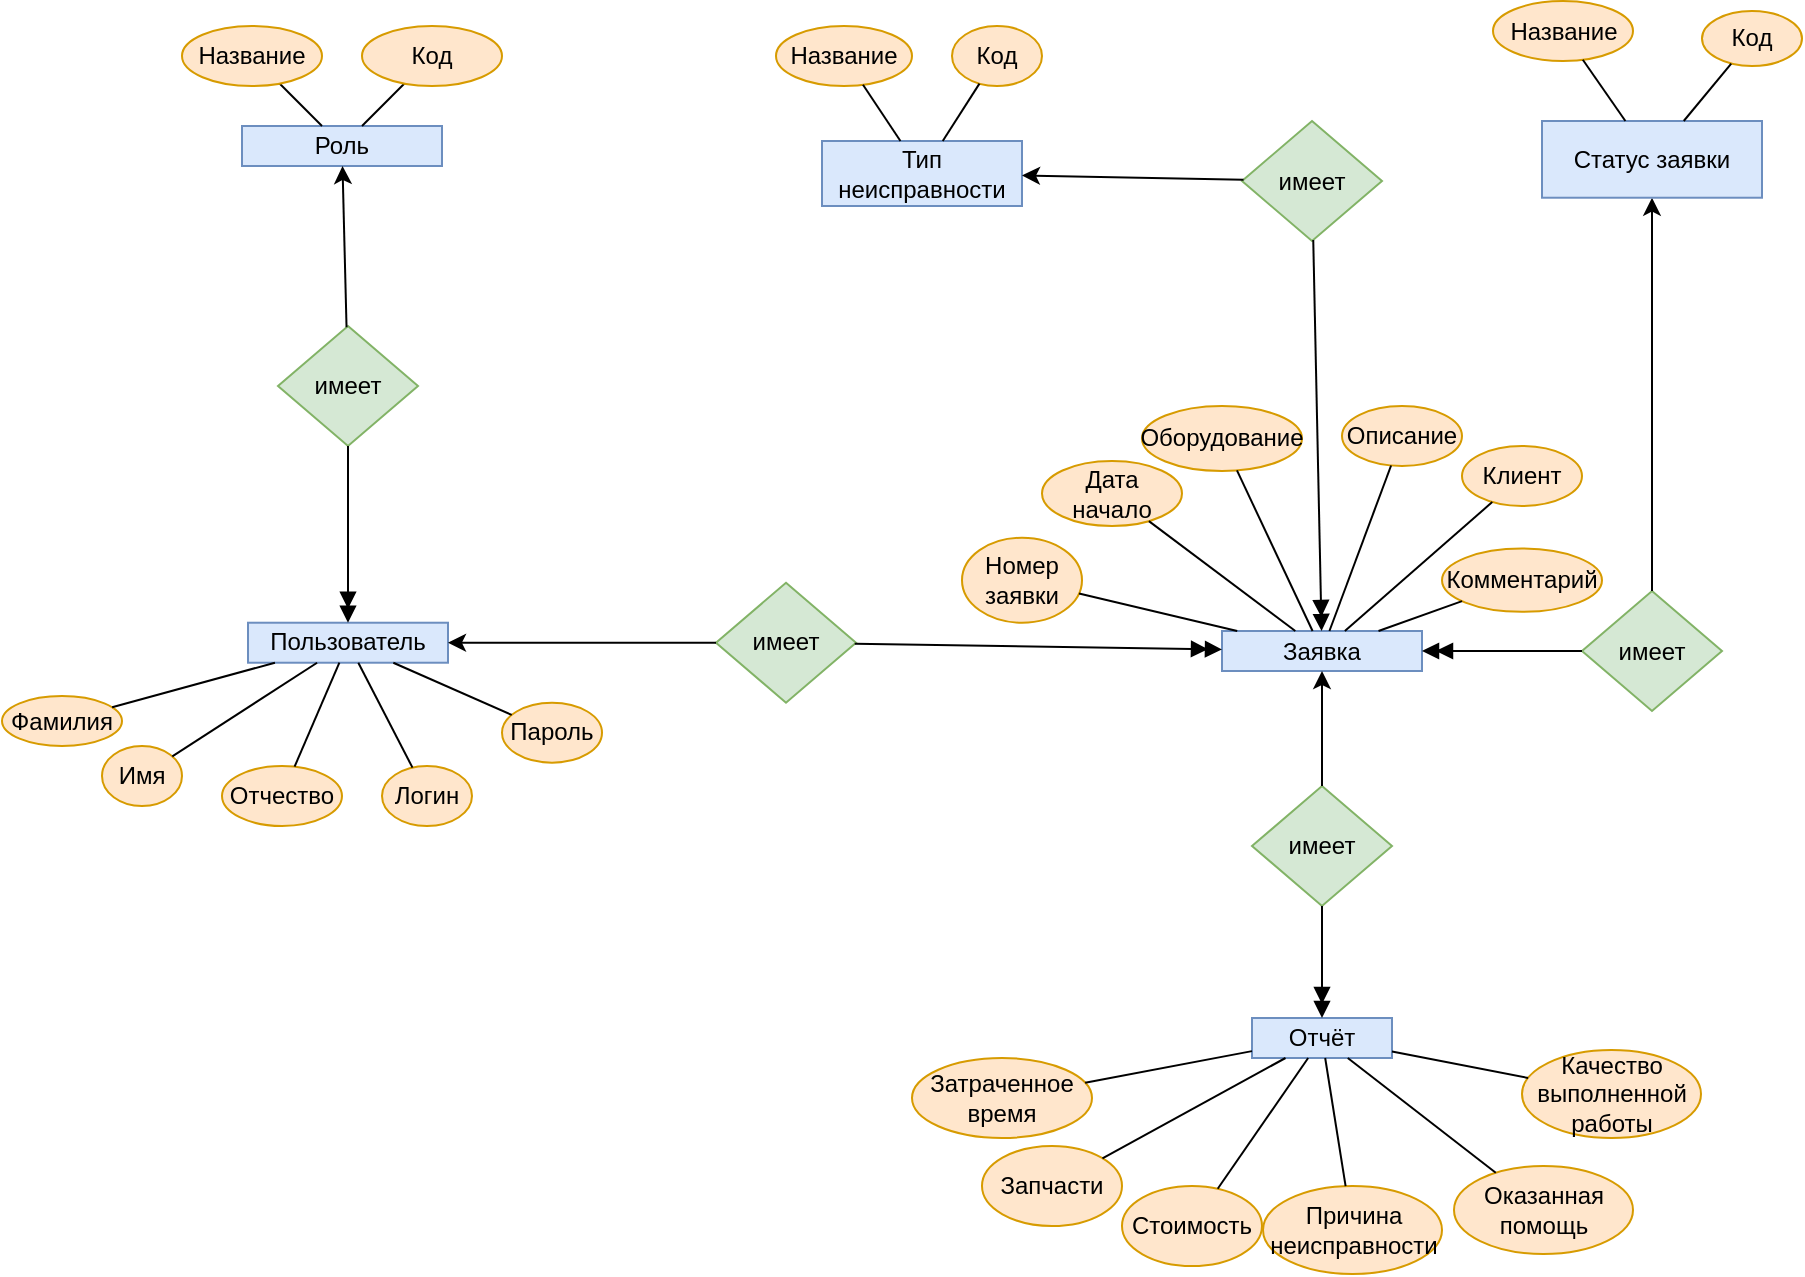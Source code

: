 <mxfile version="24.2.3" type="device" pages="3">
  <diagram name="ER" id="6vC1Y5nHCcKXxbEWwFZk">
    <mxGraphModel dx="1035" dy="1720" grid="1" gridSize="10" guides="1" tooltips="1" connect="1" arrows="1" fold="1" page="1" pageScale="1" pageWidth="827" pageHeight="1169" math="0" shadow="0">
      <root>
        <mxCell id="0" />
        <mxCell id="1" parent="0" />
        <mxCell id="_WwC-RGQkxPJL2uVazmo-1" value="Заявка" style="rounded=0;whiteSpace=wrap;html=1;fillColor=#dae8fc;strokeColor=#6c8ebf;" parent="1" vertex="1">
          <mxGeometry x="1080" y="-797.5" width="100" height="20" as="geometry" />
        </mxCell>
        <mxCell id="_WwC-RGQkxPJL2uVazmo-2" value="Номер заявки" style="ellipse;whiteSpace=wrap;html=1;fillColor=#ffe6cc;strokeColor=#d79b00;" parent="1" vertex="1">
          <mxGeometry x="950" y="-844.14" width="60" height="42.5" as="geometry" />
        </mxCell>
        <mxCell id="_WwC-RGQkxPJL2uVazmo-3" value="Дата начало" style="ellipse;whiteSpace=wrap;html=1;fillColor=#ffe6cc;strokeColor=#d79b00;" parent="1" vertex="1">
          <mxGeometry x="990" y="-882.5" width="70" height="32.5" as="geometry" />
        </mxCell>
        <mxCell id="_WwC-RGQkxPJL2uVazmo-4" value="Оборудование" style="ellipse;whiteSpace=wrap;html=1;fillColor=#ffe6cc;strokeColor=#d79b00;" parent="1" vertex="1">
          <mxGeometry x="1040" y="-910" width="80" height="32.5" as="geometry" />
        </mxCell>
        <mxCell id="_WwC-RGQkxPJL2uVazmo-5" value="" style="endArrow=none;html=1;" parent="1" source="_WwC-RGQkxPJL2uVazmo-2" target="_WwC-RGQkxPJL2uVazmo-1" edge="1">
          <mxGeometry width="50" height="50" relative="1" as="geometry">
            <mxPoint x="496.59" y="-897.507" as="sourcePoint" />
            <mxPoint x="1111.111" y="-847.5" as="targetPoint" />
          </mxGeometry>
        </mxCell>
        <mxCell id="_WwC-RGQkxPJL2uVazmo-6" value="" style="endArrow=none;html=1;" parent="1" source="_WwC-RGQkxPJL2uVazmo-3" target="_WwC-RGQkxPJL2uVazmo-1" edge="1">
          <mxGeometry width="50" height="50" relative="1" as="geometry">
            <mxPoint x="1122.35" y="-897.528" as="sourcePoint" />
            <mxPoint x="1123.571" y="-847.5" as="targetPoint" />
          </mxGeometry>
        </mxCell>
        <mxCell id="_WwC-RGQkxPJL2uVazmo-7" value="" style="endArrow=none;html=1;" parent="1" source="_WwC-RGQkxPJL2uVazmo-4" target="_WwC-RGQkxPJL2uVazmo-1" edge="1">
          <mxGeometry width="50" height="50" relative="1" as="geometry">
            <mxPoint x="1222.385" y="-896.659" as="sourcePoint" />
            <mxPoint x="1150" y="-847.5" as="targetPoint" />
          </mxGeometry>
        </mxCell>
        <mxCell id="_WwC-RGQkxPJL2uVazmo-8" value="Тип неисправности" style="rounded=0;whiteSpace=wrap;html=1;fillColor=#dae8fc;strokeColor=#6c8ebf;" parent="1" vertex="1">
          <mxGeometry x="880" y="-1042.5" width="100" height="32.5" as="geometry" />
        </mxCell>
        <mxCell id="_WwC-RGQkxPJL2uVazmo-9" value="Название" style="ellipse;whiteSpace=wrap;html=1;fillColor=#ffe6cc;strokeColor=#d79b00;" parent="1" vertex="1">
          <mxGeometry x="857" y="-1100" width="68" height="30" as="geometry" />
        </mxCell>
        <mxCell id="_WwC-RGQkxPJL2uVazmo-10" value="Код" style="ellipse;whiteSpace=wrap;html=1;fillColor=#ffe6cc;strokeColor=#d79b00;" parent="1" vertex="1">
          <mxGeometry x="945" y="-1100" width="45" height="30" as="geometry" />
        </mxCell>
        <mxCell id="_WwC-RGQkxPJL2uVazmo-11" value="" style="endArrow=none;html=1;" parent="1" source="_WwC-RGQkxPJL2uVazmo-9" target="_WwC-RGQkxPJL2uVazmo-8" edge="1">
          <mxGeometry width="50" height="50" relative="1" as="geometry">
            <mxPoint x="316.59" y="-1172.507" as="sourcePoint" />
            <mxPoint x="931.111" y="-1122.5" as="targetPoint" />
          </mxGeometry>
        </mxCell>
        <mxCell id="_WwC-RGQkxPJL2uVazmo-12" value="" style="endArrow=none;html=1;" parent="1" source="_WwC-RGQkxPJL2uVazmo-10" target="_WwC-RGQkxPJL2uVazmo-8" edge="1">
          <mxGeometry width="50" height="50" relative="1" as="geometry">
            <mxPoint x="942.35" y="-1172.528" as="sourcePoint" />
            <mxPoint x="943.571" y="-1122.5" as="targetPoint" />
          </mxGeometry>
        </mxCell>
        <mxCell id="_WwC-RGQkxPJL2uVazmo-18" value="Пользователь" style="rounded=0;whiteSpace=wrap;html=1;fillColor=#dae8fc;strokeColor=#6c8ebf;" parent="1" vertex="1">
          <mxGeometry x="593" y="-801.64" width="100" height="20" as="geometry" />
        </mxCell>
        <mxCell id="_WwC-RGQkxPJL2uVazmo-19" value="Фамилия" style="ellipse;whiteSpace=wrap;html=1;fillColor=#ffe6cc;strokeColor=#d79b00;" parent="1" vertex="1">
          <mxGeometry x="470" y="-765" width="60" height="25" as="geometry" />
        </mxCell>
        <mxCell id="_WwC-RGQkxPJL2uVazmo-20" value="" style="endArrow=none;html=1;" parent="1" source="_WwC-RGQkxPJL2uVazmo-19" target="_WwC-RGQkxPJL2uVazmo-18" edge="1">
          <mxGeometry width="50" height="50" relative="1" as="geometry">
            <mxPoint x="703" y="-931.64" as="sourcePoint" />
            <mxPoint x="770.817" y="-953.218" as="targetPoint" />
          </mxGeometry>
        </mxCell>
        <mxCell id="_WwC-RGQkxPJL2uVazmo-21" value="Логин" style="ellipse;whiteSpace=wrap;html=1;fillColor=#ffe6cc;strokeColor=#d79b00;" parent="1" vertex="1">
          <mxGeometry x="660" y="-730" width="45" height="30" as="geometry" />
        </mxCell>
        <mxCell id="_WwC-RGQkxPJL2uVazmo-22" value="Пароль" style="ellipse;whiteSpace=wrap;html=1;fillColor=#ffe6cc;strokeColor=#d79b00;" parent="1" vertex="1">
          <mxGeometry x="720" y="-761.64" width="50" height="30" as="geometry" />
        </mxCell>
        <mxCell id="_WwC-RGQkxPJL2uVazmo-23" value="" style="endArrow=none;html=1;" parent="1" source="_WwC-RGQkxPJL2uVazmo-21" target="_WwC-RGQkxPJL2uVazmo-18" edge="1">
          <mxGeometry width="50" height="50" relative="1" as="geometry">
            <mxPoint x="543.265" y="-816.832" as="sourcePoint" />
            <mxPoint x="621.889" y="-791.64" as="targetPoint" />
          </mxGeometry>
        </mxCell>
        <mxCell id="_WwC-RGQkxPJL2uVazmo-24" value="" style="endArrow=none;html=1;" parent="1" source="_WwC-RGQkxPJL2uVazmo-18" target="_WwC-RGQkxPJL2uVazmo-22" edge="1">
          <mxGeometry width="50" height="50" relative="1" as="geometry">
            <mxPoint x="636.388" y="-711.586" as="sourcePoint" />
            <mxPoint x="650.647" y="-771.64" as="targetPoint" />
          </mxGeometry>
        </mxCell>
        <mxCell id="_WwC-RGQkxPJL2uVazmo-28" value="имеет" style="rhombus;whiteSpace=wrap;html=1;fillColor=#d5e8d4;strokeColor=#82b366;" parent="1" vertex="1">
          <mxGeometry x="1090" y="-1052.5" width="70" height="60" as="geometry" />
        </mxCell>
        <mxCell id="_WwC-RGQkxPJL2uVazmo-29" value="" style="endArrow=classic;html=1;rounded=0;" parent="1" source="_WwC-RGQkxPJL2uVazmo-28" target="_WwC-RGQkxPJL2uVazmo-8" edge="1">
          <mxGeometry width="50" height="50" relative="1" as="geometry">
            <mxPoint x="1162.69" y="-814.051" as="sourcePoint" />
            <mxPoint x="1272" y="-1008.269" as="targetPoint" />
          </mxGeometry>
        </mxCell>
        <mxCell id="_WwC-RGQkxPJL2uVazmo-30" value="" style="endArrow=doubleBlock;html=1;rounded=0;endFill=1;" parent="1" source="_WwC-RGQkxPJL2uVazmo-28" target="_WwC-RGQkxPJL2uVazmo-1" edge="1">
          <mxGeometry width="50" height="50" relative="1" as="geometry">
            <mxPoint x="1122" y="-1032.5" as="sourcePoint" />
            <mxPoint x="1100" y="-852.5" as="targetPoint" />
          </mxGeometry>
        </mxCell>
        <mxCell id="_WwC-RGQkxPJL2uVazmo-31" value="имеет" style="rhombus;whiteSpace=wrap;html=1;fillColor=#d5e8d4;strokeColor=#82b366;" parent="1" vertex="1">
          <mxGeometry x="827" y="-821.64" width="70" height="60" as="geometry" />
        </mxCell>
        <mxCell id="_WwC-RGQkxPJL2uVazmo-32" value="" style="endArrow=doubleBlock;html=1;rounded=0;endFill=1;" parent="1" source="_WwC-RGQkxPJL2uVazmo-31" target="_WwC-RGQkxPJL2uVazmo-1" edge="1">
          <mxGeometry width="50" height="50" relative="1" as="geometry">
            <mxPoint x="564.432" y="-827.727" as="sourcePoint" />
            <mxPoint x="670" y="-810.608" as="targetPoint" />
          </mxGeometry>
        </mxCell>
        <mxCell id="_WwC-RGQkxPJL2uVazmo-33" value="" style="endArrow=classic;html=1;rounded=0;" parent="1" source="_WwC-RGQkxPJL2uVazmo-31" target="_WwC-RGQkxPJL2uVazmo-18" edge="1">
          <mxGeometry width="50" height="50" relative="1" as="geometry">
            <mxPoint x="905.411" y="-766.434" as="sourcePoint" />
            <mxPoint x="780" y="-806.41" as="targetPoint" />
          </mxGeometry>
        </mxCell>
        <mxCell id="_WwC-RGQkxPJL2uVazmo-34" value="Роль" style="rounded=0;whiteSpace=wrap;html=1;fillColor=#dae8fc;strokeColor=#6c8ebf;" parent="1" vertex="1">
          <mxGeometry x="590" y="-1050" width="100" height="20" as="geometry" />
        </mxCell>
        <mxCell id="_WwC-RGQkxPJL2uVazmo-35" value="имеет" style="rhombus;whiteSpace=wrap;html=1;fillColor=#d5e8d4;strokeColor=#82b366;" parent="1" vertex="1">
          <mxGeometry x="608" y="-950" width="70" height="60" as="geometry" />
        </mxCell>
        <mxCell id="_WwC-RGQkxPJL2uVazmo-36" style="edgeStyle=none;rounded=0;orthogonalLoop=1;jettySize=auto;html=1;endArrow=none;endFill=0;" parent="1" source="_WwC-RGQkxPJL2uVazmo-37" target="_WwC-RGQkxPJL2uVazmo-34" edge="1">
          <mxGeometry relative="1" as="geometry" />
        </mxCell>
        <mxCell id="_WwC-RGQkxPJL2uVazmo-37" value="Код" style="ellipse;whiteSpace=wrap;html=1;fillColor=#ffe6cc;strokeColor=#d79b00;" parent="1" vertex="1">
          <mxGeometry x="650" y="-1100" width="70" height="30" as="geometry" />
        </mxCell>
        <mxCell id="_WwC-RGQkxPJL2uVazmo-38" style="edgeStyle=none;rounded=0;orthogonalLoop=1;jettySize=auto;html=1;endArrow=none;endFill=0;" parent="1" source="_WwC-RGQkxPJL2uVazmo-39" target="_WwC-RGQkxPJL2uVazmo-34" edge="1">
          <mxGeometry relative="1" as="geometry" />
        </mxCell>
        <mxCell id="_WwC-RGQkxPJL2uVazmo-39" value="Название" style="ellipse;whiteSpace=wrap;html=1;fillColor=#ffe6cc;strokeColor=#d79b00;" parent="1" vertex="1">
          <mxGeometry x="560" y="-1100" width="70" height="30" as="geometry" />
        </mxCell>
        <mxCell id="_WwC-RGQkxPJL2uVazmo-40" value="" style="endArrow=doubleBlock;html=1;rounded=0;endFill=1;" parent="1" source="_WwC-RGQkxPJL2uVazmo-35" target="_WwC-RGQkxPJL2uVazmo-18" edge="1">
          <mxGeometry width="50" height="50" relative="1" as="geometry">
            <mxPoint x="830.635" y="-784.455" as="sourcePoint" />
            <mxPoint x="703" y="-782.432" as="targetPoint" />
          </mxGeometry>
        </mxCell>
        <mxCell id="_WwC-RGQkxPJL2uVazmo-41" value="" style="endArrow=classic;html=1;rounded=0;" parent="1" source="_WwC-RGQkxPJL2uVazmo-35" target="_WwC-RGQkxPJL2uVazmo-34" edge="1">
          <mxGeometry width="50" height="50" relative="1" as="geometry">
            <mxPoint x="612.985" y="-896.844" as="sourcePoint" />
            <mxPoint x="645" y="-804" as="targetPoint" />
          </mxGeometry>
        </mxCell>
        <mxCell id="_WwC-RGQkxPJL2uVazmo-42" style="edgeStyle=orthogonalEdgeStyle;rounded=0;orthogonalLoop=1;jettySize=auto;html=1;exitX=0.5;exitY=1;exitDx=0;exitDy=0;" parent="1" edge="1">
          <mxGeometry relative="1" as="geometry">
            <mxPoint x="655" y="-660" as="sourcePoint" />
            <mxPoint x="655" y="-660" as="targetPoint" />
          </mxGeometry>
        </mxCell>
        <mxCell id="_WwC-RGQkxPJL2uVazmo-47" value="имеет" style="rhombus;whiteSpace=wrap;html=1;fillColor=#d5e8d4;strokeColor=#82b366;" parent="1" vertex="1">
          <mxGeometry x="1260" y="-817.5" width="70" height="60" as="geometry" />
        </mxCell>
        <mxCell id="_WwC-RGQkxPJL2uVazmo-48" value="" style="endArrow=classic;html=1;rounded=0;" parent="1" source="_WwC-RGQkxPJL2uVazmo-47" target="_WwC-RGQkxPJL2uVazmo-49" edge="1">
          <mxGeometry width="50" height="50" relative="1" as="geometry">
            <mxPoint x="1100.0" y="-1022.5" as="sourcePoint" />
            <mxPoint x="1290" y="-952.5" as="targetPoint" />
          </mxGeometry>
        </mxCell>
        <mxCell id="_WwC-RGQkxPJL2uVazmo-49" value="Статус заявки" style="rounded=0;whiteSpace=wrap;html=1;fillColor=#dae8fc;strokeColor=#6c8ebf;" parent="1" vertex="1">
          <mxGeometry x="1240" y="-1052.5" width="110" height="38.36" as="geometry" />
        </mxCell>
        <mxCell id="_WwC-RGQkxPJL2uVazmo-50" value="" style="endArrow=doubleBlock;html=1;rounded=0;endFill=1;" parent="1" source="_WwC-RGQkxPJL2uVazmo-47" target="_WwC-RGQkxPJL2uVazmo-1" edge="1">
          <mxGeometry width="50" height="50" relative="1" as="geometry">
            <mxPoint x="1135.654" y="-993.061" as="sourcePoint" />
            <mxPoint x="1139.778" y="-807.5" as="targetPoint" />
          </mxGeometry>
        </mxCell>
        <mxCell id="_WwC-RGQkxPJL2uVazmo-51" value="Код" style="ellipse;whiteSpace=wrap;html=1;fillColor=#ffe6cc;strokeColor=#d79b00;" parent="1" vertex="1">
          <mxGeometry x="1320" y="-1107.5" width="50" height="27.5" as="geometry" />
        </mxCell>
        <mxCell id="_WwC-RGQkxPJL2uVazmo-52" value="Название" style="ellipse;whiteSpace=wrap;html=1;fillColor=#ffe6cc;strokeColor=#d79b00;" parent="1" vertex="1">
          <mxGeometry x="1215.5" y="-1112.5" width="70" height="30" as="geometry" />
        </mxCell>
        <mxCell id="_WwC-RGQkxPJL2uVazmo-53" value="" style="endArrow=none;html=1;" parent="1" source="_WwC-RGQkxPJL2uVazmo-52" target="_WwC-RGQkxPJL2uVazmo-49" edge="1">
          <mxGeometry width="50" height="50" relative="1" as="geometry">
            <mxPoint x="983.19" y="-1073.38" as="sourcePoint" />
            <mxPoint x="948.462" y="-1032.5" as="targetPoint" />
          </mxGeometry>
        </mxCell>
        <mxCell id="_WwC-RGQkxPJL2uVazmo-54" value="" style="endArrow=none;html=1;" parent="1" source="_WwC-RGQkxPJL2uVazmo-51" target="_WwC-RGQkxPJL2uVazmo-49" edge="1">
          <mxGeometry width="50" height="50" relative="1" as="geometry">
            <mxPoint x="1376.073" y="-1069.882" as="sourcePoint" />
            <mxPoint x="1334.169" y="-1042.5" as="targetPoint" />
          </mxGeometry>
        </mxCell>
        <mxCell id="_WwC-RGQkxPJL2uVazmo-55" value="Описание" style="ellipse;whiteSpace=wrap;html=1;fillColor=#ffe6cc;strokeColor=#d79b00;" parent="1" vertex="1">
          <mxGeometry x="1140" y="-910" width="60" height="30" as="geometry" />
        </mxCell>
        <mxCell id="_WwC-RGQkxPJL2uVazmo-56" value="" style="endArrow=none;html=1;" parent="1" source="_WwC-RGQkxPJL2uVazmo-55" target="_WwC-RGQkxPJL2uVazmo-1" edge="1">
          <mxGeometry width="50" height="50" relative="1" as="geometry">
            <mxPoint x="1018.053" y="-834.222" as="sourcePoint" />
            <mxPoint x="1106.667" y="-807.5" as="targetPoint" />
          </mxGeometry>
        </mxCell>
        <mxCell id="_WwC-RGQkxPJL2uVazmo-57" value="Имя" style="ellipse;whiteSpace=wrap;html=1;fillColor=#ffe6cc;strokeColor=#d79b00;" parent="1" vertex="1">
          <mxGeometry x="520" y="-740" width="40" height="30" as="geometry" />
        </mxCell>
        <mxCell id="_WwC-RGQkxPJL2uVazmo-58" value="Отчество" style="ellipse;whiteSpace=wrap;html=1;fillColor=#ffe6cc;strokeColor=#d79b00;" parent="1" vertex="1">
          <mxGeometry x="580" y="-730" width="60" height="30" as="geometry" />
        </mxCell>
        <mxCell id="_WwC-RGQkxPJL2uVazmo-59" value="" style="endArrow=none;html=1;" parent="1" source="_WwC-RGQkxPJL2uVazmo-57" target="_WwC-RGQkxPJL2uVazmo-18" edge="1">
          <mxGeometry width="50" height="50" relative="1" as="geometry">
            <mxPoint x="538" y="-769" as="sourcePoint" />
            <mxPoint x="603" y="-776" as="targetPoint" />
          </mxGeometry>
        </mxCell>
        <mxCell id="_WwC-RGQkxPJL2uVazmo-60" value="" style="endArrow=none;html=1;" parent="1" source="_WwC-RGQkxPJL2uVazmo-58" target="_WwC-RGQkxPJL2uVazmo-18" edge="1">
          <mxGeometry width="50" height="50" relative="1" as="geometry">
            <mxPoint x="554" y="-738" as="sourcePoint" />
            <mxPoint x="630" y="-772" as="targetPoint" />
          </mxGeometry>
        </mxCell>
        <mxCell id="_WwC-RGQkxPJL2uVazmo-62" value="Отчёт" style="rounded=0;whiteSpace=wrap;html=1;fillColor=#dae8fc;strokeColor=#6c8ebf;" parent="1" vertex="1">
          <mxGeometry x="1095" y="-604" width="70" height="20" as="geometry" />
        </mxCell>
        <mxCell id="_WwC-RGQkxPJL2uVazmo-63" value="Клиент" style="ellipse;whiteSpace=wrap;html=1;fillColor=#ffe6cc;strokeColor=#d79b00;" parent="1" vertex="1">
          <mxGeometry x="1200" y="-890" width="60" height="30" as="geometry" />
        </mxCell>
        <mxCell id="_WwC-RGQkxPJL2uVazmo-64" value="" style="endArrow=none;html=1;" parent="1" source="_WwC-RGQkxPJL2uVazmo-63" target="_WwC-RGQkxPJL2uVazmo-1" edge="1">
          <mxGeometry width="50" height="50" relative="1" as="geometry">
            <mxPoint x="1106" y="-853" as="sourcePoint" />
            <mxPoint x="1136" y="-787" as="targetPoint" />
          </mxGeometry>
        </mxCell>
        <mxCell id="_WwC-RGQkxPJL2uVazmo-65" value="Комментарий" style="ellipse;whiteSpace=wrap;html=1;fillColor=#ffe6cc;strokeColor=#d79b00;" parent="1" vertex="1">
          <mxGeometry x="1190" y="-838.71" width="80" height="31.64" as="geometry" />
        </mxCell>
        <mxCell id="_WwC-RGQkxPJL2uVazmo-66" value="" style="endArrow=none;html=1;" parent="1" source="_WwC-RGQkxPJL2uVazmo-65" target="_WwC-RGQkxPJL2uVazmo-1" edge="1">
          <mxGeometry width="50" height="50" relative="1" as="geometry">
            <mxPoint x="1182" y="-853" as="sourcePoint" />
            <mxPoint x="1146" y="-787" as="targetPoint" />
          </mxGeometry>
        </mxCell>
        <mxCell id="_WwC-RGQkxPJL2uVazmo-68" value="имеет" style="rhombus;whiteSpace=wrap;html=1;fillColor=#d5e8d4;strokeColor=#82b366;" parent="1" vertex="1">
          <mxGeometry x="1095" y="-720" width="70" height="60" as="geometry" />
        </mxCell>
        <mxCell id="_WwC-RGQkxPJL2uVazmo-69" value="" style="endArrow=classic;html=1;rounded=0;" parent="1" source="_WwC-RGQkxPJL2uVazmo-68" target="_WwC-RGQkxPJL2uVazmo-1" edge="1">
          <mxGeometry width="50" height="50" relative="1" as="geometry">
            <mxPoint x="1305" y="-807" as="sourcePoint" />
            <mxPoint x="1305" y="-1004" as="targetPoint" />
          </mxGeometry>
        </mxCell>
        <mxCell id="_WwC-RGQkxPJL2uVazmo-70" value="" style="endArrow=doubleBlock;html=1;rounded=0;endFill=1;" parent="1" source="_WwC-RGQkxPJL2uVazmo-68" target="_WwC-RGQkxPJL2uVazmo-62" edge="1">
          <mxGeometry width="50" height="50" relative="1" as="geometry">
            <mxPoint x="1270" y="-777" as="sourcePoint" />
            <mxPoint x="1190" y="-777" as="targetPoint" />
          </mxGeometry>
        </mxCell>
        <mxCell id="_WwC-RGQkxPJL2uVazmo-71" value="Затраченное время" style="ellipse;whiteSpace=wrap;html=1;fillColor=#ffe6cc;strokeColor=#d79b00;" parent="1" vertex="1">
          <mxGeometry x="925" y="-584" width="90" height="40" as="geometry" />
        </mxCell>
        <mxCell id="_WwC-RGQkxPJL2uVazmo-72" value="" style="endArrow=none;html=1;" parent="1" source="_WwC-RGQkxPJL2uVazmo-71" target="_WwC-RGQkxPJL2uVazmo-62" edge="1">
          <mxGeometry width="50" height="50" relative="1" as="geometry">
            <mxPoint x="1018" y="-806" as="sourcePoint" />
            <mxPoint x="1098" y="-787" as="targetPoint" />
          </mxGeometry>
        </mxCell>
        <mxCell id="_WwC-RGQkxPJL2uVazmo-73" value="Запчасти" style="ellipse;whiteSpace=wrap;html=1;fillColor=#ffe6cc;strokeColor=#d79b00;" parent="1" vertex="1">
          <mxGeometry x="960" y="-540" width="70" height="40" as="geometry" />
        </mxCell>
        <mxCell id="_WwC-RGQkxPJL2uVazmo-74" value="" style="endArrow=none;html=1;" parent="1" source="_WwC-RGQkxPJL2uVazmo-73" target="_WwC-RGQkxPJL2uVazmo-62" edge="1">
          <mxGeometry width="50" height="50" relative="1" as="geometry">
            <mxPoint x="1056" y="-545" as="sourcePoint" />
            <mxPoint x="1119" y="-574" as="targetPoint" />
          </mxGeometry>
        </mxCell>
        <mxCell id="_WwC-RGQkxPJL2uVazmo-75" value="Стоимость" style="ellipse;whiteSpace=wrap;html=1;fillColor=#ffe6cc;strokeColor=#d79b00;" parent="1" vertex="1">
          <mxGeometry x="1030" y="-520" width="70" height="40" as="geometry" />
        </mxCell>
        <mxCell id="_WwC-RGQkxPJL2uVazmo-76" value="" style="endArrow=none;html=1;" parent="1" source="_WwC-RGQkxPJL2uVazmo-75" target="_WwC-RGQkxPJL2uVazmo-62" edge="1">
          <mxGeometry width="50" height="50" relative="1" as="geometry">
            <mxPoint x="1078" y="-527" as="sourcePoint" />
            <mxPoint x="1129" y="-574" as="targetPoint" />
          </mxGeometry>
        </mxCell>
        <mxCell id="_WwC-RGQkxPJL2uVazmo-77" value="Причина неисправности" style="ellipse;whiteSpace=wrap;html=1;fillColor=#ffe6cc;strokeColor=#d79b00;" parent="1" vertex="1">
          <mxGeometry x="1100.5" y="-520" width="89.5" height="44" as="geometry" />
        </mxCell>
        <mxCell id="_WwC-RGQkxPJL2uVazmo-78" value="" style="endArrow=none;html=1;" parent="1" source="_WwC-RGQkxPJL2uVazmo-77" target="_WwC-RGQkxPJL2uVazmo-62" edge="1">
          <mxGeometry width="50" height="50" relative="1" as="geometry">
            <mxPoint x="1140" y="-520" as="sourcePoint" />
            <mxPoint x="1140" y="-574" as="targetPoint" />
          </mxGeometry>
        </mxCell>
        <mxCell id="_WwC-RGQkxPJL2uVazmo-79" value="Оказанная помощь" style="ellipse;whiteSpace=wrap;html=1;fillColor=#ffe6cc;strokeColor=#d79b00;" parent="1" vertex="1">
          <mxGeometry x="1196" y="-530" width="89.5" height="44" as="geometry" />
        </mxCell>
        <mxCell id="_WwC-RGQkxPJL2uVazmo-80" value="Качество выполненной работы" style="ellipse;whiteSpace=wrap;html=1;fillColor=#ffe6cc;strokeColor=#d79b00;" parent="1" vertex="1">
          <mxGeometry x="1230" y="-588" width="89.5" height="44" as="geometry" />
        </mxCell>
        <mxCell id="_WwC-RGQkxPJL2uVazmo-81" value="" style="endArrow=none;html=1;" parent="1" source="_WwC-RGQkxPJL2uVazmo-79" target="_WwC-RGQkxPJL2uVazmo-62" edge="1">
          <mxGeometry width="50" height="50" relative="1" as="geometry">
            <mxPoint x="1152" y="-510" as="sourcePoint" />
            <mxPoint x="1142" y="-574" as="targetPoint" />
          </mxGeometry>
        </mxCell>
        <mxCell id="_WwC-RGQkxPJL2uVazmo-82" value="" style="endArrow=none;html=1;" parent="1" source="_WwC-RGQkxPJL2uVazmo-80" target="_WwC-RGQkxPJL2uVazmo-62" edge="1">
          <mxGeometry width="50" height="50" relative="1" as="geometry">
            <mxPoint x="1227" y="-517" as="sourcePoint" />
            <mxPoint x="1153" y="-574" as="targetPoint" />
          </mxGeometry>
        </mxCell>
      </root>
    </mxGraphModel>
  </diagram>
  <diagram id="9d_GZJQCuvmRgVf5LuNg" name="Первый алгоритм">
    <mxGraphModel dx="880" dy="468" grid="1" gridSize="10" guides="1" tooltips="1" connect="1" arrows="1" fold="1" page="1" pageScale="1" pageWidth="827" pageHeight="1169" math="0" shadow="0">
      <root>
        <mxCell id="0" />
        <mxCell id="1" parent="0" />
        <mxCell id="EVfKSVxC6wzV8V355IRK-1" style="edgeStyle=orthogonalEdgeStyle;rounded=0;orthogonalLoop=1;jettySize=auto;html=1;" edge="1" parent="1" source="EVfKSVxC6wzV8V355IRK-2" target="EVfKSVxC6wzV8V355IRK-6">
          <mxGeometry relative="1" as="geometry">
            <mxPoint x="670" y="120" as="targetPoint" />
          </mxGeometry>
        </mxCell>
        <mxCell id="EVfKSVxC6wzV8V355IRK-2" value="Начало&lt;br&gt;avg_date_time" style="ellipse;whiteSpace=wrap;html=1;" vertex="1" parent="1">
          <mxGeometry x="595" y="20" width="150" height="50" as="geometry" />
        </mxCell>
        <mxCell id="EVfKSVxC6wzV8V355IRK-3" style="edgeStyle=orthogonalEdgeStyle;rounded=0;orthogonalLoop=1;jettySize=auto;html=1;" edge="1" parent="1" source="EVfKSVxC6wzV8V355IRK-4" target="EVfKSVxC6wzV8V355IRK-10">
          <mxGeometry relative="1" as="geometry" />
        </mxCell>
        <mxCell id="EVfKSVxC6wzV8V355IRK-4" value="Прибавляем в &lt;br&gt;date_start время выполнение заявки" style="rounded=0;whiteSpace=wrap;html=1;" vertex="1" parent="1">
          <mxGeometry x="550" y="430" width="240" height="60" as="geometry" />
        </mxCell>
        <mxCell id="EVfKSVxC6wzV8V355IRK-5" style="edgeStyle=orthogonalEdgeStyle;rounded=0;orthogonalLoop=1;jettySize=auto;html=1;" edge="1" parent="1" source="EVfKSVxC6wzV8V355IRK-6" target="EVfKSVxC6wzV8V355IRK-8">
          <mxGeometry relative="1" as="geometry">
            <mxPoint x="670" y="240" as="targetPoint" />
          </mxGeometry>
        </mxCell>
        <mxCell id="EVfKSVxC6wzV8V355IRK-6" value="&lt;div&gt;date_start,&lt;br&gt;&lt;/div&gt;list_order,&lt;br&gt;avg_date_time" style="shape=parallelogram;perimeter=parallelogramPerimeter;whiteSpace=wrap;html=1;fixedSize=1;" vertex="1" parent="1">
          <mxGeometry x="610" y="110" width="120" height="60" as="geometry" />
        </mxCell>
        <mxCell id="EVfKSVxC6wzV8V355IRK-7" style="edgeStyle=orthogonalEdgeStyle;rounded=0;orthogonalLoop=1;jettySize=auto;html=1;" edge="1" parent="1" source="EVfKSVxC6wzV8V355IRK-8" target="EVfKSVxC6wzV8V355IRK-15">
          <mxGeometry relative="1" as="geometry">
            <mxPoint x="670" y="350" as="targetPoint" />
          </mxGeometry>
        </mxCell>
        <mxCell id="EVfKSVxC6wzV8V355IRK-8" value="Сумма времени выполнения заявок&lt;br&gt;&lt;br&gt;int i = 0; i &amp;lt; list_order.lenght; i++ Цикл выполняется пока не дойдет до конца списка" style="strokeWidth=2;html=1;shape=mxgraph.flowchart.loop_limit;whiteSpace=wrap;" vertex="1" parent="1">
          <mxGeometry x="538.75" y="190" width="262.5" height="90" as="geometry" />
        </mxCell>
        <mxCell id="EVfKSVxC6wzV8V355IRK-9" style="edgeStyle=orthogonalEdgeStyle;rounded=0;orthogonalLoop=1;jettySize=auto;html=1;" edge="1" parent="1" source="EVfKSVxC6wzV8V355IRK-10" target="EVfKSVxC6wzV8V355IRK-17">
          <mxGeometry relative="1" as="geometry">
            <mxPoint x="670" y="650" as="targetPoint" />
          </mxGeometry>
        </mxCell>
        <mxCell id="EVfKSVxC6wzV8V355IRK-10" value="Конец цикла" style="strokeWidth=2;html=1;shape=mxgraph.flowchart.loop_limit;whiteSpace=wrap;rotation=0;direction=west;" vertex="1" parent="1">
          <mxGeometry x="620" y="540" width="100" height="70" as="geometry" />
        </mxCell>
        <mxCell id="EVfKSVxC6wzV8V355IRK-11" style="edgeStyle=orthogonalEdgeStyle;rounded=0;orthogonalLoop=1;jettySize=auto;html=1;" edge="1" parent="1" source="EVfKSVxC6wzV8V355IRK-12" target="EVfKSVxC6wzV8V355IRK-13">
          <mxGeometry relative="1" as="geometry" />
        </mxCell>
        <mxCell id="EVfKSVxC6wzV8V355IRK-12" value="avg_date_time" style="strokeWidth=2;html=1;shape=mxgraph.flowchart.document2;whiteSpace=wrap;size=0.25;" vertex="1" parent="1">
          <mxGeometry x="620" y="730" width="100" height="60" as="geometry" />
        </mxCell>
        <mxCell id="EVfKSVxC6wzV8V355IRK-13" value="конец&lt;br&gt;avg_date_time" style="ellipse;whiteSpace=wrap;html=1;" vertex="1" parent="1">
          <mxGeometry x="595" y="835" width="150" height="50" as="geometry" />
        </mxCell>
        <mxCell id="EVfKSVxC6wzV8V355IRK-14" style="edgeStyle=orthogonalEdgeStyle;rounded=0;orthogonalLoop=1;jettySize=auto;html=1;" edge="1" parent="1" source="EVfKSVxC6wzV8V355IRK-15" target="EVfKSVxC6wzV8V355IRK-4">
          <mxGeometry relative="1" as="geometry" />
        </mxCell>
        <mxCell id="EVfKSVxC6wzV8V355IRK-15" value="Считаем время выполнение заявки&lt;br&gt;" style="rounded=0;whiteSpace=wrap;html=1;" vertex="1" parent="1">
          <mxGeometry x="550" y="310" width="240" height="60" as="geometry" />
        </mxCell>
        <mxCell id="EVfKSVxC6wzV8V355IRK-16" style="edgeStyle=orthogonalEdgeStyle;rounded=0;orthogonalLoop=1;jettySize=auto;html=1;" edge="1" parent="1" source="EVfKSVxC6wzV8V355IRK-17" target="EVfKSVxC6wzV8V355IRK-12">
          <mxGeometry relative="1" as="geometry" />
        </mxCell>
        <mxCell id="EVfKSVxC6wzV8V355IRK-17" value="date_start делим на количество элементов массива, заносим в avg_date_time&lt;br&gt;&amp;nbsp;" style="rounded=0;whiteSpace=wrap;html=1;" vertex="1" parent="1">
          <mxGeometry x="550" y="650" width="240" height="60" as="geometry" />
        </mxCell>
      </root>
    </mxGraphModel>
  </diagram>
  <diagram id="URt44ZbL1v5TVggtuHnD" name="Второй алгоритм">
    <mxGraphModel dx="1467" dy="780" grid="1" gridSize="10" guides="1" tooltips="1" connect="1" arrows="1" fold="1" page="1" pageScale="1" pageWidth="827" pageHeight="1169" math="0" shadow="0">
      <root>
        <mxCell id="0" />
        <mxCell id="1" parent="0" />
        <mxCell id="l5hVAPfx6Kg0p--psoKg-1" style="edgeStyle=orthogonalEdgeStyle;rounded=0;orthogonalLoop=1;jettySize=auto;html=1;entryX=0.5;entryY=0;entryDx=0;entryDy=0;" edge="1" parent="1" source="l5hVAPfx6Kg0p--psoKg-2" target="l5hVAPfx6Kg0p--psoKg-4">
          <mxGeometry relative="1" as="geometry" />
        </mxCell>
        <mxCell id="l5hVAPfx6Kg0p--psoKg-2" value="Начало" style="ellipse;whiteSpace=wrap;html=1;" vertex="1" parent="1">
          <mxGeometry x="310" y="200" width="120" height="80" as="geometry" />
        </mxCell>
        <mxCell id="l5hVAPfx6Kg0p--psoKg-3" value="" style="edgeStyle=orthogonalEdgeStyle;rounded=0;orthogonalLoop=1;jettySize=auto;html=1;" edge="1" parent="1" source="l5hVAPfx6Kg0p--psoKg-4" target="l5hVAPfx6Kg0p--psoKg-9">
          <mxGeometry relative="1" as="geometry" />
        </mxCell>
        <mxCell id="l5hVAPfx6Kg0p--psoKg-4" value="Логин, Пароль" style="shape=parallelogram;perimeter=parallelogramPerimeter;whiteSpace=wrap;html=1;fixedSize=1;" vertex="1" parent="1">
          <mxGeometry x="310" y="360" width="120" height="60" as="geometry" />
        </mxCell>
        <mxCell id="l5hVAPfx6Kg0p--psoKg-5" value="" style="edgeStyle=orthogonalEdgeStyle;rounded=0;orthogonalLoop=1;jettySize=auto;html=1;" edge="1" parent="1" source="l5hVAPfx6Kg0p--psoKg-9" target="l5hVAPfx6Kg0p--psoKg-12">
          <mxGeometry relative="1" as="geometry" />
        </mxCell>
        <mxCell id="l5hVAPfx6Kg0p--psoKg-6" value="нет" style="edgeLabel;html=1;align=center;verticalAlign=middle;resizable=0;points=[];" vertex="1" connectable="0" parent="l5hVAPfx6Kg0p--psoKg-5">
          <mxGeometry x="-0.05" y="-3" relative="1" as="geometry">
            <mxPoint as="offset" />
          </mxGeometry>
        </mxCell>
        <mxCell id="l5hVAPfx6Kg0p--psoKg-7" style="edgeStyle=orthogonalEdgeStyle;rounded=0;orthogonalLoop=1;jettySize=auto;html=1;" edge="1" parent="1" source="l5hVAPfx6Kg0p--psoKg-9" target="l5hVAPfx6Kg0p--psoKg-16">
          <mxGeometry relative="1" as="geometry">
            <mxPoint x="570" y="350" as="targetPoint" />
            <Array as="points">
              <mxPoint x="470" y="530" />
              <mxPoint x="470" y="360" />
            </Array>
          </mxGeometry>
        </mxCell>
        <mxCell id="l5hVAPfx6Kg0p--psoKg-8" value="да" style="edgeLabel;html=1;align=center;verticalAlign=middle;resizable=0;points=[];" vertex="1" connectable="0" parent="l5hVAPfx6Kg0p--psoKg-7">
          <mxGeometry x="-0.661" y="1" relative="1" as="geometry">
            <mxPoint x="1" y="-41" as="offset" />
          </mxGeometry>
        </mxCell>
        <mxCell id="l5hVAPfx6Kg0p--psoKg-9" value="Менеджер" style="rhombus;whiteSpace=wrap;html=1;" vertex="1" parent="1">
          <mxGeometry x="330" y="490" width="80" height="80" as="geometry" />
        </mxCell>
        <mxCell id="l5hVAPfx6Kg0p--psoKg-10" style="edgeStyle=orthogonalEdgeStyle;rounded=0;orthogonalLoop=1;jettySize=auto;html=1;entryX=0.5;entryY=0;entryDx=0;entryDy=0;" edge="1" parent="1" source="l5hVAPfx6Kg0p--psoKg-12" target="l5hVAPfx6Kg0p--psoKg-14">
          <mxGeometry relative="1" as="geometry" />
        </mxCell>
        <mxCell id="l5hVAPfx6Kg0p--psoKg-11" value="нет" style="edgeLabel;html=1;align=center;verticalAlign=middle;resizable=0;points=[];" vertex="1" connectable="0" parent="l5hVAPfx6Kg0p--psoKg-10">
          <mxGeometry x="-0.075" y="3" relative="1" as="geometry">
            <mxPoint as="offset" />
          </mxGeometry>
        </mxCell>
        <mxCell id="l5hVAPfx6Kg0p--psoKg-86" style="edgeStyle=orthogonalEdgeStyle;rounded=0;orthogonalLoop=1;jettySize=auto;html=1;entryX=0;entryY=0.5;entryDx=0;entryDy=0;" edge="1" parent="1" source="l5hVAPfx6Kg0p--psoKg-12" target="l5hVAPfx6Kg0p--psoKg-66">
          <mxGeometry relative="1" as="geometry">
            <Array as="points">
              <mxPoint x="490" y="690" />
              <mxPoint x="490" y="450" />
            </Array>
          </mxGeometry>
        </mxCell>
        <mxCell id="l5hVAPfx6Kg0p--psoKg-12" value="Работник" style="rhombus;whiteSpace=wrap;html=1;" vertex="1" parent="1">
          <mxGeometry x="330" y="650" width="80" height="80" as="geometry" />
        </mxCell>
        <mxCell id="l5hVAPfx6Kg0p--psoKg-13" style="edgeStyle=orthogonalEdgeStyle;rounded=0;orthogonalLoop=1;jettySize=auto;html=1;" edge="1" parent="1" source="l5hVAPfx6Kg0p--psoKg-14">
          <mxGeometry relative="1" as="geometry">
            <mxPoint x="370" y="320" as="targetPoint" />
            <Array as="points">
              <mxPoint x="260" y="850" />
              <mxPoint x="260" y="320" />
            </Array>
          </mxGeometry>
        </mxCell>
        <mxCell id="l5hVAPfx6Kg0p--psoKg-14" value="Не верно" style="shape=document;whiteSpace=wrap;html=1;boundedLbl=1;" vertex="1" parent="1">
          <mxGeometry x="310" y="810" width="120" height="80" as="geometry" />
        </mxCell>
        <mxCell id="l5hVAPfx6Kg0p--psoKg-15" value="" style="edgeStyle=orthogonalEdgeStyle;rounded=0;orthogonalLoop=1;jettySize=auto;html=1;" edge="1" parent="1" source="l5hVAPfx6Kg0p--psoKg-16" target="l5hVAPfx6Kg0p--psoKg-21">
          <mxGeometry relative="1" as="geometry" />
        </mxCell>
        <mxCell id="l5hVAPfx6Kg0p--psoKg-16" value="Просмотр списка" style="rounded=0;whiteSpace=wrap;html=1;" vertex="1" parent="1">
          <mxGeometry x="940" y="330" width="120" height="60" as="geometry" />
        </mxCell>
        <mxCell id="l5hVAPfx6Kg0p--psoKg-17" style="edgeStyle=orthogonalEdgeStyle;rounded=0;orthogonalLoop=1;jettySize=auto;html=1;" edge="1" parent="1" source="l5hVAPfx6Kg0p--psoKg-21">
          <mxGeometry relative="1" as="geometry">
            <mxPoint x="1130" y="500" as="targetPoint" />
          </mxGeometry>
        </mxCell>
        <mxCell id="l5hVAPfx6Kg0p--psoKg-18" value="да" style="edgeLabel;html=1;align=center;verticalAlign=middle;resizable=0;points=[];" vertex="1" connectable="0" parent="l5hVAPfx6Kg0p--psoKg-17">
          <mxGeometry x="-0.116" y="-2" relative="1" as="geometry">
            <mxPoint as="offset" />
          </mxGeometry>
        </mxCell>
        <mxCell id="l5hVAPfx6Kg0p--psoKg-19" value="" style="edgeStyle=orthogonalEdgeStyle;rounded=0;orthogonalLoop=1;jettySize=auto;html=1;" edge="1" parent="1" source="l5hVAPfx6Kg0p--psoKg-21" target="l5hVAPfx6Kg0p--psoKg-27">
          <mxGeometry relative="1" as="geometry" />
        </mxCell>
        <mxCell id="l5hVAPfx6Kg0p--psoKg-20" value="нет" style="edgeLabel;html=1;align=center;verticalAlign=middle;resizable=0;points=[];" vertex="1" connectable="0" parent="l5hVAPfx6Kg0p--psoKg-19">
          <mxGeometry x="-0.1" relative="1" as="geometry">
            <mxPoint as="offset" />
          </mxGeometry>
        </mxCell>
        <mxCell id="l5hVAPfx6Kg0p--psoKg-21" value="Кнопка создать заявку" style="rhombus;whiteSpace=wrap;html=1;rounded=0;" vertex="1" parent="1">
          <mxGeometry x="960" y="460" width="80" height="80" as="geometry" />
        </mxCell>
        <mxCell id="l5hVAPfx6Kg0p--psoKg-23" style="edgeStyle=orthogonalEdgeStyle;rounded=0;orthogonalLoop=1;jettySize=auto;html=1;" edge="1" parent="1" source="l5hVAPfx6Kg0p--psoKg-27">
          <mxGeometry relative="1" as="geometry">
            <mxPoint x="1140" y="670" as="targetPoint" />
          </mxGeometry>
        </mxCell>
        <mxCell id="l5hVAPfx6Kg0p--psoKg-24" value="да" style="edgeLabel;html=1;align=center;verticalAlign=middle;resizable=0;points=[];" vertex="1" connectable="0" parent="l5hVAPfx6Kg0p--psoKg-23">
          <mxGeometry x="-0.041" relative="1" as="geometry">
            <mxPoint as="offset" />
          </mxGeometry>
        </mxCell>
        <mxCell id="l5hVAPfx6Kg0p--psoKg-25" value="" style="edgeStyle=orthogonalEdgeStyle;rounded=0;orthogonalLoop=1;jettySize=auto;html=1;" edge="1" parent="1" source="l5hVAPfx6Kg0p--psoKg-92" target="l5hVAPfx6Kg0p--psoKg-38">
          <mxGeometry relative="1" as="geometry" />
        </mxCell>
        <mxCell id="l5hVAPfx6Kg0p--psoKg-26" value="нет" style="edgeLabel;html=1;align=center;verticalAlign=middle;resizable=0;points=[];" vertex="1" connectable="0" parent="l5hVAPfx6Kg0p--psoKg-25">
          <mxGeometry x="0.291" y="-1" relative="1" as="geometry">
            <mxPoint as="offset" />
          </mxGeometry>
        </mxCell>
        <mxCell id="l5hVAPfx6Kg0p--psoKg-27" value="Кнопка редактирования заявки" style="rhombus;whiteSpace=wrap;html=1;rounded=0;" vertex="1" parent="1">
          <mxGeometry x="945" y="620" width="110" height="100" as="geometry" />
        </mxCell>
        <mxCell id="l5hVAPfx6Kg0p--psoKg-28" style="edgeStyle=orthogonalEdgeStyle;rounded=0;orthogonalLoop=1;jettySize=auto;html=1;entryX=0.5;entryY=0;entryDx=0;entryDy=0;" edge="1" parent="1" source="l5hVAPfx6Kg0p--psoKg-29" target="l5hVAPfx6Kg0p--psoKg-16">
          <mxGeometry relative="1" as="geometry">
            <Array as="points">
              <mxPoint x="1210" y="240" />
              <mxPoint x="1000" y="240" />
            </Array>
          </mxGeometry>
        </mxCell>
        <mxCell id="l5hVAPfx6Kg0p--psoKg-29" value="Форма создания заявки" style="rounded=0;whiteSpace=wrap;html=1;" vertex="1" parent="1">
          <mxGeometry x="1130" y="470" width="120" height="60" as="geometry" />
        </mxCell>
        <mxCell id="l5hVAPfx6Kg0p--psoKg-30" style="edgeStyle=orthogonalEdgeStyle;rounded=0;orthogonalLoop=1;jettySize=auto;html=1;" edge="1" parent="1" source="l5hVAPfx6Kg0p--psoKg-95">
          <mxGeometry relative="1" as="geometry">
            <mxPoint x="850" y="360" as="targetPoint" />
            <Array as="points">
              <mxPoint x="1190" y="860" />
              <mxPoint x="850" y="860" />
            </Array>
          </mxGeometry>
        </mxCell>
        <mxCell id="l5hVAPfx6Kg0p--psoKg-31" value="Форма редактирования&lt;br&gt;заявки" style="rounded=0;whiteSpace=wrap;html=1;" vertex="1" parent="1">
          <mxGeometry x="1140" y="640" width="120" height="60" as="geometry" />
        </mxCell>
        <mxCell id="l5hVAPfx6Kg0p--psoKg-32" value="Всех заявок" style="strokeWidth=2;html=1;shape=mxgraph.flowchart.annotation_2;align=left;labelPosition=right;pointerEvents=1;dashed=1;" vertex="1" parent="1">
          <mxGeometry x="1060" y="300" width="50" height="100" as="geometry" />
        </mxCell>
        <mxCell id="l5hVAPfx6Kg0p--psoKg-35" style="edgeStyle=orthogonalEdgeStyle;rounded=0;orthogonalLoop=1;jettySize=auto;html=1;exitX=0.5;exitY=1;exitDx=0;exitDy=0;" edge="1" parent="1" source="l5hVAPfx6Kg0p--psoKg-38">
          <mxGeometry relative="1" as="geometry">
            <mxPoint x="370" y="300" as="targetPoint" />
            <Array as="points">
              <mxPoint x="1000" y="1120" />
              <mxPoint x="200" y="1120" />
              <mxPoint x="200" y="300" />
            </Array>
          </mxGeometry>
        </mxCell>
        <mxCell id="l5hVAPfx6Kg0p--psoKg-36" value="да" style="edgeLabel;html=1;align=center;verticalAlign=middle;resizable=0;points=[];" vertex="1" connectable="0" parent="l5hVAPfx6Kg0p--psoKg-35">
          <mxGeometry x="-0.915" relative="1" as="geometry">
            <mxPoint x="40" y="-71" as="offset" />
          </mxGeometry>
        </mxCell>
        <mxCell id="l5hVAPfx6Kg0p--psoKg-37" style="edgeStyle=orthogonalEdgeStyle;rounded=0;orthogonalLoop=1;jettySize=auto;html=1;" edge="1" parent="1" source="l5hVAPfx6Kg0p--psoKg-38">
          <mxGeometry relative="1" as="geometry">
            <mxPoint x="880" y="360" as="targetPoint" />
            <Array as="points">
              <mxPoint x="880" y="940" />
            </Array>
          </mxGeometry>
        </mxCell>
        <mxCell id="l5hVAPfx6Kg0p--psoKg-38" value="Смена роли" style="rhombus;whiteSpace=wrap;html=1;rounded=0;" vertex="1" parent="1">
          <mxGeometry x="960" y="920" width="80" height="80" as="geometry" />
        </mxCell>
        <mxCell id="l5hVAPfx6Kg0p--psoKg-64" value="нет" style="text;html=1;align=center;verticalAlign=middle;resizable=0;points=[];autosize=1;strokeColor=none;fillColor=none;" vertex="1" parent="1">
          <mxGeometry x="910" y="910" width="40" height="30" as="geometry" />
        </mxCell>
        <mxCell id="l5hVAPfx6Kg0p--psoKg-65" value="" style="edgeStyle=orthogonalEdgeStyle;rounded=0;orthogonalLoop=1;jettySize=auto;html=1;" edge="1" parent="1" source="l5hVAPfx6Kg0p--psoKg-66" target="l5hVAPfx6Kg0p--psoKg-71">
          <mxGeometry relative="1" as="geometry" />
        </mxCell>
        <mxCell id="l5hVAPfx6Kg0p--psoKg-66" value="Просмотр списка" style="rounded=0;whiteSpace=wrap;html=1;" vertex="1" parent="1">
          <mxGeometry x="520" y="420" width="120" height="60" as="geometry" />
        </mxCell>
        <mxCell id="l5hVAPfx6Kg0p--psoKg-67" style="edgeStyle=orthogonalEdgeStyle;rounded=0;orthogonalLoop=1;jettySize=auto;html=1;entryX=0.021;entryY=0.347;entryDx=0;entryDy=0;entryPerimeter=0;" edge="1" parent="1" source="l5hVAPfx6Kg0p--psoKg-71" target="l5hVAPfx6Kg0p--psoKg-78">
          <mxGeometry relative="1" as="geometry">
            <mxPoint x="690" y="590" as="targetPoint" />
          </mxGeometry>
        </mxCell>
        <mxCell id="l5hVAPfx6Kg0p--psoKg-68" value="да" style="edgeLabel;html=1;align=center;verticalAlign=middle;resizable=0;points=[];" vertex="1" connectable="0" parent="l5hVAPfx6Kg0p--psoKg-67">
          <mxGeometry x="-0.116" y="-2" relative="1" as="geometry">
            <mxPoint as="offset" />
          </mxGeometry>
        </mxCell>
        <mxCell id="l5hVAPfx6Kg0p--psoKg-69" value="" style="edgeStyle=orthogonalEdgeStyle;rounded=0;orthogonalLoop=1;jettySize=auto;html=1;" edge="1" parent="1" source="l5hVAPfx6Kg0p--psoKg-71" target="l5hVAPfx6Kg0p--psoKg-76">
          <mxGeometry relative="1" as="geometry" />
        </mxCell>
        <mxCell id="l5hVAPfx6Kg0p--psoKg-70" value="нет" style="edgeLabel;html=1;align=center;verticalAlign=middle;resizable=0;points=[];" vertex="1" connectable="0" parent="l5hVAPfx6Kg0p--psoKg-69">
          <mxGeometry x="-0.1" relative="1" as="geometry">
            <mxPoint as="offset" />
          </mxGeometry>
        </mxCell>
        <mxCell id="l5hVAPfx6Kg0p--psoKg-71" value="Кнопка создать отчёт" style="rhombus;whiteSpace=wrap;html=1;rounded=0;" vertex="1" parent="1">
          <mxGeometry x="545" y="560" width="70" height="80" as="geometry" />
        </mxCell>
        <mxCell id="l5hVAPfx6Kg0p--psoKg-72" style="edgeStyle=orthogonalEdgeStyle;rounded=0;orthogonalLoop=1;jettySize=auto;html=1;" edge="1" parent="1" source="l5hVAPfx6Kg0p--psoKg-76" target="l5hVAPfx6Kg0p--psoKg-80">
          <mxGeometry relative="1" as="geometry">
            <mxPoint x="750" y="760" as="targetPoint" />
          </mxGeometry>
        </mxCell>
        <mxCell id="l5hVAPfx6Kg0p--psoKg-73" value="да" style="edgeLabel;html=1;align=center;verticalAlign=middle;resizable=0;points=[];" vertex="1" connectable="0" parent="l5hVAPfx6Kg0p--psoKg-72">
          <mxGeometry x="-0.041" relative="1" as="geometry">
            <mxPoint as="offset" />
          </mxGeometry>
        </mxCell>
        <mxCell id="TZ5XqN4YKhkTZVAClv4u-4" style="edgeStyle=orthogonalEdgeStyle;rounded=0;orthogonalLoop=1;jettySize=auto;html=1;" edge="1" parent="1" source="l5hVAPfx6Kg0p--psoKg-76" target="TZ5XqN4YKhkTZVAClv4u-1">
          <mxGeometry relative="1" as="geometry" />
        </mxCell>
        <mxCell id="TZ5XqN4YKhkTZVAClv4u-7" value="Нет" style="edgeLabel;html=1;align=center;verticalAlign=middle;resizable=0;points=[];" vertex="1" connectable="0" parent="TZ5XqN4YKhkTZVAClv4u-4">
          <mxGeometry x="-0.235" relative="1" as="geometry">
            <mxPoint as="offset" />
          </mxGeometry>
        </mxCell>
        <mxCell id="l5hVAPfx6Kg0p--psoKg-76" value="Кнопка редактирования отчёта" style="rhombus;whiteSpace=wrap;html=1;rounded=0;" vertex="1" parent="1">
          <mxGeometry x="525" y="700" width="110" height="100" as="geometry" />
        </mxCell>
        <mxCell id="l5hVAPfx6Kg0p--psoKg-77" style="edgeStyle=orthogonalEdgeStyle;rounded=0;orthogonalLoop=1;jettySize=auto;html=1;exitX=0.5;exitY=0;exitDx=0;exitDy=0;" edge="1" parent="1" source="l5hVAPfx6Kg0p--psoKg-78" target="l5hVAPfx6Kg0p--psoKg-66">
          <mxGeometry relative="1" as="geometry">
            <Array as="points">
              <mxPoint x="767" y="620" />
              <mxPoint x="770" y="620" />
              <mxPoint x="770" y="380" />
              <mxPoint x="580" y="380" />
            </Array>
          </mxGeometry>
        </mxCell>
        <mxCell id="l5hVAPfx6Kg0p--psoKg-78" value="Форма создания отчёта" style="rounded=0;whiteSpace=wrap;html=1;" vertex="1" parent="1">
          <mxGeometry x="707" y="580" width="120" height="60" as="geometry" />
        </mxCell>
        <mxCell id="l5hVAPfx6Kg0p--psoKg-79" style="edgeStyle=orthogonalEdgeStyle;rounded=0;orthogonalLoop=1;jettySize=auto;html=1;" edge="1" parent="1" source="l5hVAPfx6Kg0p--psoKg-80">
          <mxGeometry relative="1" as="geometry">
            <mxPoint x="450" y="690" as="targetPoint" />
            <Array as="points">
              <mxPoint x="840" y="748" />
              <mxPoint x="840" y="970" />
              <mxPoint x="450" y="970" />
            </Array>
          </mxGeometry>
        </mxCell>
        <mxCell id="l5hVAPfx6Kg0p--psoKg-80" value="Форма редактирования&lt;br&gt;отчёта" style="rounded=0;whiteSpace=wrap;html=1;" vertex="1" parent="1">
          <mxGeometry x="707" y="718" width="120" height="60" as="geometry" />
        </mxCell>
        <mxCell id="l5hVAPfx6Kg0p--psoKg-81" value="Всех отчётов" style="strokeWidth=2;html=1;shape=mxgraph.flowchart.annotation_2;align=left;labelPosition=right;pointerEvents=1;dashed=1;" vertex="1" parent="1">
          <mxGeometry x="670" y="390" width="50" height="100" as="geometry" />
        </mxCell>
        <mxCell id="l5hVAPfx6Kg0p--psoKg-82" value="да" style="edgeLabel;html=1;align=center;verticalAlign=middle;resizable=0;points=[];" vertex="1" connectable="0" parent="1">
          <mxGeometry x="600" y="1060" as="geometry" />
        </mxCell>
        <mxCell id="l5hVAPfx6Kg0p--psoKg-83" style="edgeStyle=orthogonalEdgeStyle;rounded=0;orthogonalLoop=1;jettySize=auto;html=1;exitX=0;exitY=0.5;exitDx=0;exitDy=0;" edge="1" parent="1" source="l5hVAPfx6Kg0p--psoKg-84">
          <mxGeometry relative="1" as="geometry">
            <mxPoint x="470" y="690" as="targetPoint" />
            <Array as="points">
              <mxPoint x="470" y="1010" />
            </Array>
          </mxGeometry>
        </mxCell>
        <mxCell id="l5hVAPfx6Kg0p--psoKg-88" style="edgeStyle=orthogonalEdgeStyle;rounded=0;orthogonalLoop=1;jettySize=auto;html=1;exitX=0.5;exitY=1;exitDx=0;exitDy=0;" edge="1" parent="1" source="l5hVAPfx6Kg0p--psoKg-84">
          <mxGeometry relative="1" as="geometry">
            <mxPoint x="370" y="300" as="targetPoint" />
            <Array as="points">
              <mxPoint x="580" y="1070" />
              <mxPoint x="200" y="1070" />
              <mxPoint x="200" y="300" />
            </Array>
          </mxGeometry>
        </mxCell>
        <mxCell id="l5hVAPfx6Kg0p--psoKg-84" value="Смена роли" style="rhombus;whiteSpace=wrap;html=1;rounded=0;" vertex="1" parent="1">
          <mxGeometry x="540" y="970" width="80" height="80" as="geometry" />
        </mxCell>
        <mxCell id="l5hVAPfx6Kg0p--psoKg-85" value="нет" style="text;html=1;align=center;verticalAlign=middle;resizable=0;points=[];autosize=1;strokeColor=none;fillColor=none;" vertex="1" parent="1">
          <mxGeometry x="545" y="925" width="40" height="30" as="geometry" />
        </mxCell>
        <mxCell id="l5hVAPfx6Kg0p--psoKg-93" value="" style="edgeStyle=orthogonalEdgeStyle;rounded=0;orthogonalLoop=1;jettySize=auto;html=1;" edge="1" parent="1" source="l5hVAPfx6Kg0p--psoKg-27" target="l5hVAPfx6Kg0p--psoKg-92">
          <mxGeometry relative="1" as="geometry">
            <mxPoint x="1000" y="720" as="sourcePoint" />
            <mxPoint x="1000" y="900" as="targetPoint" />
          </mxGeometry>
        </mxCell>
        <mxCell id="l5hVAPfx6Kg0p--psoKg-96" style="edgeStyle=orthogonalEdgeStyle;rounded=0;orthogonalLoop=1;jettySize=auto;html=1;" edge="1" parent="1" source="l5hVAPfx6Kg0p--psoKg-92" target="l5hVAPfx6Kg0p--psoKg-95">
          <mxGeometry relative="1" as="geometry" />
        </mxCell>
        <mxCell id="l5hVAPfx6Kg0p--psoKg-92" value="Кнопка удаления заявки" style="rhombus;whiteSpace=wrap;html=1;rounded=0;" vertex="1" parent="1">
          <mxGeometry x="960" y="748" width="80" height="80" as="geometry" />
        </mxCell>
        <mxCell id="l5hVAPfx6Kg0p--psoKg-99" style="edgeStyle=orthogonalEdgeStyle;rounded=0;orthogonalLoop=1;jettySize=auto;html=1;exitX=1;exitY=0.5;exitDx=0;exitDy=0;entryX=0.674;entryY=0.008;entryDx=0;entryDy=0;entryPerimeter=0;" edge="1" parent="1" source="l5hVAPfx6Kg0p--psoKg-31" target="l5hVAPfx6Kg0p--psoKg-16">
          <mxGeometry relative="1" as="geometry">
            <mxPoint x="860" y="365.455" as="targetPoint" />
            <Array as="points">
              <mxPoint x="1310" y="670" />
              <mxPoint x="1310" y="260" />
              <mxPoint x="1021" y="260" />
            </Array>
          </mxGeometry>
        </mxCell>
        <mxCell id="l5hVAPfx6Kg0p--psoKg-95" value="Удаление заявки" style="rounded=0;whiteSpace=wrap;html=1;" vertex="1" parent="1">
          <mxGeometry x="1130" y="758" width="120" height="60" as="geometry" />
        </mxCell>
        <mxCell id="l5hVAPfx6Kg0p--psoKg-97" value="да" style="text;html=1;align=center;verticalAlign=middle;resizable=0;points=[];autosize=1;strokeColor=none;fillColor=none;" vertex="1" parent="1">
          <mxGeometry x="1040" y="758" width="40" height="30" as="geometry" />
        </mxCell>
        <mxCell id="l5hVAPfx6Kg0p--psoKg-98" value="нет" style="text;html=1;align=center;verticalAlign=middle;resizable=0;points=[];autosize=1;strokeColor=none;fillColor=none;" vertex="1" parent="1">
          <mxGeometry x="960" y="718" width="40" height="30" as="geometry" />
        </mxCell>
        <mxCell id="TZ5XqN4YKhkTZVAClv4u-3" style="edgeStyle=orthogonalEdgeStyle;rounded=0;orthogonalLoop=1;jettySize=auto;html=1;" edge="1" parent="1" source="TZ5XqN4YKhkTZVAClv4u-1" target="l5hVAPfx6Kg0p--psoKg-84">
          <mxGeometry relative="1" as="geometry" />
        </mxCell>
        <mxCell id="TZ5XqN4YKhkTZVAClv4u-5" style="edgeStyle=orthogonalEdgeStyle;rounded=0;orthogonalLoop=1;jettySize=auto;html=1;" edge="1" parent="1" source="TZ5XqN4YKhkTZVAClv4u-1" target="TZ5XqN4YKhkTZVAClv4u-2">
          <mxGeometry relative="1" as="geometry" />
        </mxCell>
        <mxCell id="TZ5XqN4YKhkTZVAClv4u-6" value="да" style="edgeLabel;html=1;align=center;verticalAlign=middle;resizable=0;points=[];" vertex="1" connectable="0" parent="TZ5XqN4YKhkTZVAClv4u-5">
          <mxGeometry x="-0.117" y="-1" relative="1" as="geometry">
            <mxPoint as="offset" />
          </mxGeometry>
        </mxCell>
        <mxCell id="TZ5XqN4YKhkTZVAClv4u-1" value="Кнопка удаления отчёта" style="rhombus;whiteSpace=wrap;html=1;rounded=0;" vertex="1" parent="1">
          <mxGeometry x="540" y="845" width="80" height="80" as="geometry" />
        </mxCell>
        <mxCell id="TZ5XqN4YKhkTZVAClv4u-9" style="edgeStyle=orthogonalEdgeStyle;rounded=0;orthogonalLoop=1;jettySize=auto;html=1;exitX=0.5;exitY=1;exitDx=0;exitDy=0;" edge="1" parent="1" source="TZ5XqN4YKhkTZVAClv4u-2">
          <mxGeometry relative="1" as="geometry">
            <mxPoint x="461" y="690" as="targetPoint" />
            <Array as="points">
              <mxPoint x="770" y="970" />
              <mxPoint x="461" y="970" />
              <mxPoint x="461" y="690" />
            </Array>
          </mxGeometry>
        </mxCell>
        <mxCell id="TZ5XqN4YKhkTZVAClv4u-2" value="Удаление отчёта" style="rounded=0;whiteSpace=wrap;html=1;" vertex="1" parent="1">
          <mxGeometry x="710" y="855" width="120" height="60" as="geometry" />
        </mxCell>
        <mxCell id="TZ5XqN4YKhkTZVAClv4u-8" value="нет" style="text;html=1;align=center;verticalAlign=middle;resizable=0;points=[];autosize=1;strokeColor=none;fillColor=none;" vertex="1" parent="1">
          <mxGeometry x="490" y="978" width="40" height="30" as="geometry" />
        </mxCell>
      </root>
    </mxGraphModel>
  </diagram>
</mxfile>
